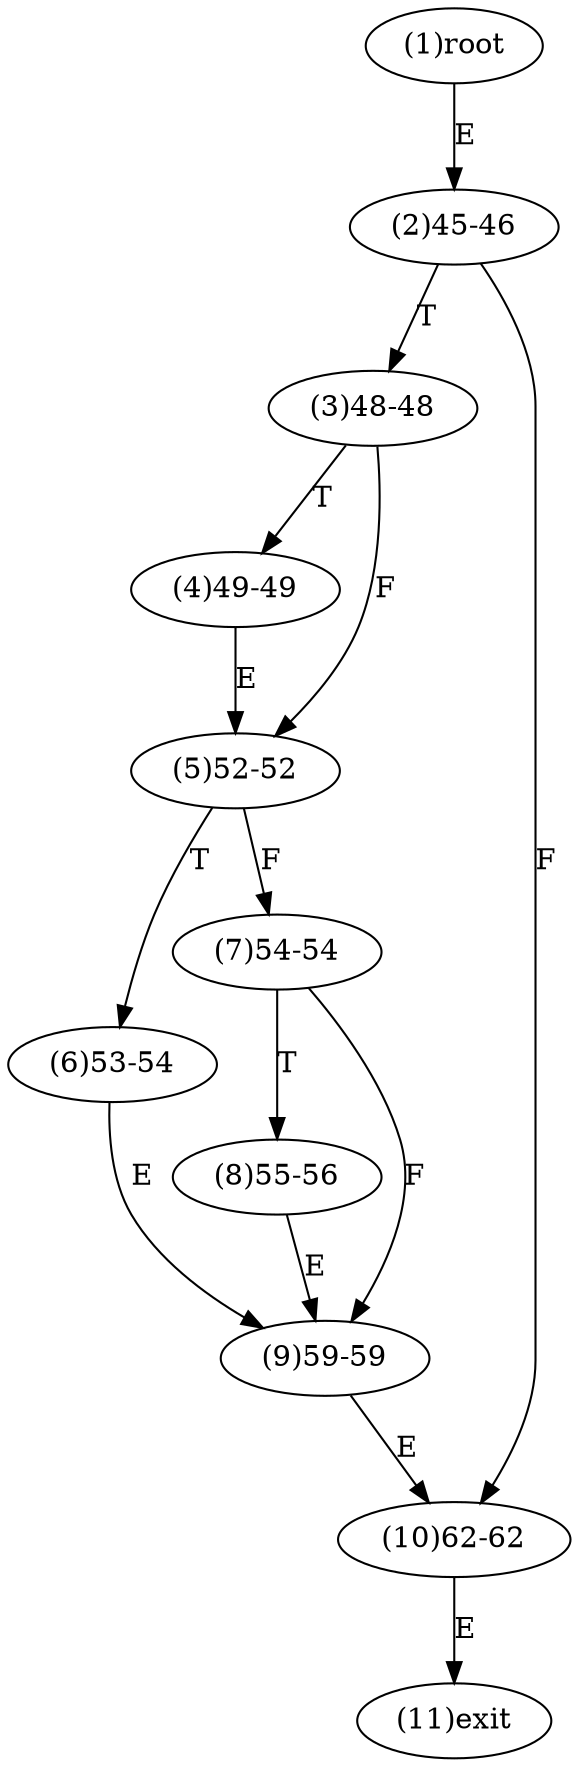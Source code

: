 digraph "" { 
1[ label="(1)root"];
2[ label="(2)45-46"];
3[ label="(3)48-48"];
4[ label="(4)49-49"];
5[ label="(5)52-52"];
6[ label="(6)53-54"];
7[ label="(7)54-54"];
8[ label="(8)55-56"];
9[ label="(9)59-59"];
10[ label="(10)62-62"];
11[ label="(11)exit"];
1->2[ label="E"];
2->10[ label="F"];
2->3[ label="T"];
3->5[ label="F"];
3->4[ label="T"];
4->5[ label="E"];
5->7[ label="F"];
5->6[ label="T"];
6->9[ label="E"];
7->9[ label="F"];
7->8[ label="T"];
8->9[ label="E"];
9->10[ label="E"];
10->11[ label="E"];
}